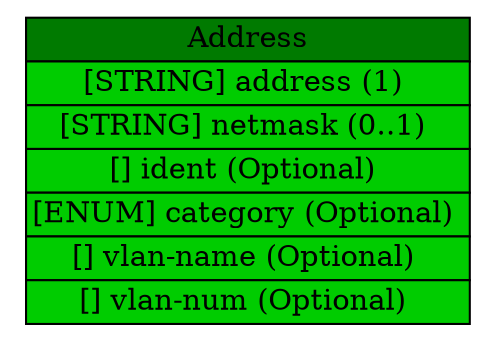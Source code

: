 digraph Address {
	graph [rankdir=LR];
	node [label="\N"];
	graph [bb="0,0,220,148"];
	Address [label=<<table BORDER="0" CELLBORDER="1" CELLSPACING="0"> <tr > <td BGCOLOR="#007a00" HREF="#" TITLE="The Address class is used to represent network, hardware, and application addresses. ">Address</td> </tr>" %<tr><td BGCOLOR="#00CC00" HREF="#" TITLE="The address information.  The format of this data is governed by the category attribute.">[STRING] address (1) </td></tr>%<tr><td BGCOLOR="#00CC00" HREF="#" TITLE="The network mask for the address, if appropriate.">[STRING] netmask (0..1) </td></tr>%<tr><td BGCOLOR="#00CC00" HREF="#" TITLE="A unique identifier for the address; see Section 3.2.9.">[] ident (Optional) </td></tr>%<tr><td BGCOLOR="#00CC00" HREF="#" TITLE="The type of address represented.  The permitted values for this attribute are shown below.  The default value is &quot;unknown&quot;.  (See also Section 10.)">[ENUM] category (Optional) </td></tr>%<tr><td BGCOLOR="#00CC00" HREF="#" TITLE="The name of the Virtual LAN to which the address belongs.">[] vlan-name (Optional) </td></tr>%<tr><td BGCOLOR="#00CC00" HREF="#" TITLE="The number of the Virtual LAN to which the address belongs.">[] vlan-num (Optional) </td></tr>%</table>>, shape=plaintext, pos="110,74", width="3.0278", height="2.0694"];
}
